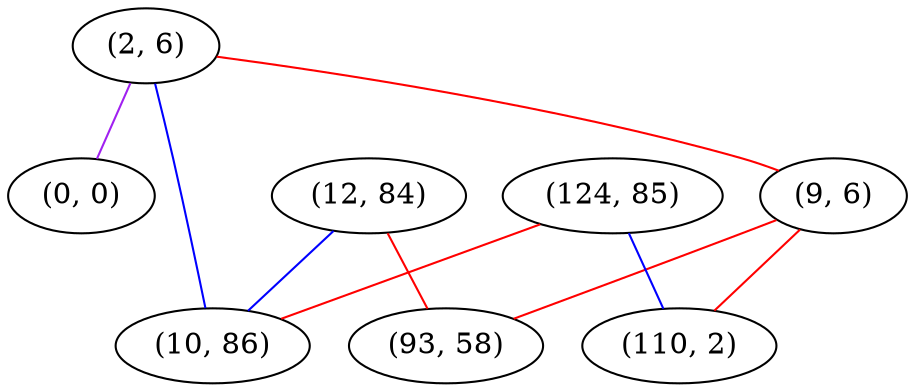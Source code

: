 graph "" {
"(2, 6)";
"(9, 6)";
"(0, 0)";
"(124, 85)";
"(12, 84)";
"(10, 86)";
"(93, 58)";
"(110, 2)";
"(2, 6)" -- "(10, 86)"  [color=blue, key=0, weight=3];
"(2, 6)" -- "(0, 0)"  [color=purple, key=0, weight=4];
"(2, 6)" -- "(9, 6)"  [color=red, key=0, weight=1];
"(9, 6)" -- "(93, 58)"  [color=red, key=0, weight=1];
"(9, 6)" -- "(110, 2)"  [color=red, key=0, weight=1];
"(124, 85)" -- "(10, 86)"  [color=red, key=0, weight=1];
"(124, 85)" -- "(110, 2)"  [color=blue, key=0, weight=3];
"(12, 84)" -- "(10, 86)"  [color=blue, key=0, weight=3];
"(12, 84)" -- "(93, 58)"  [color=red, key=0, weight=1];
}

